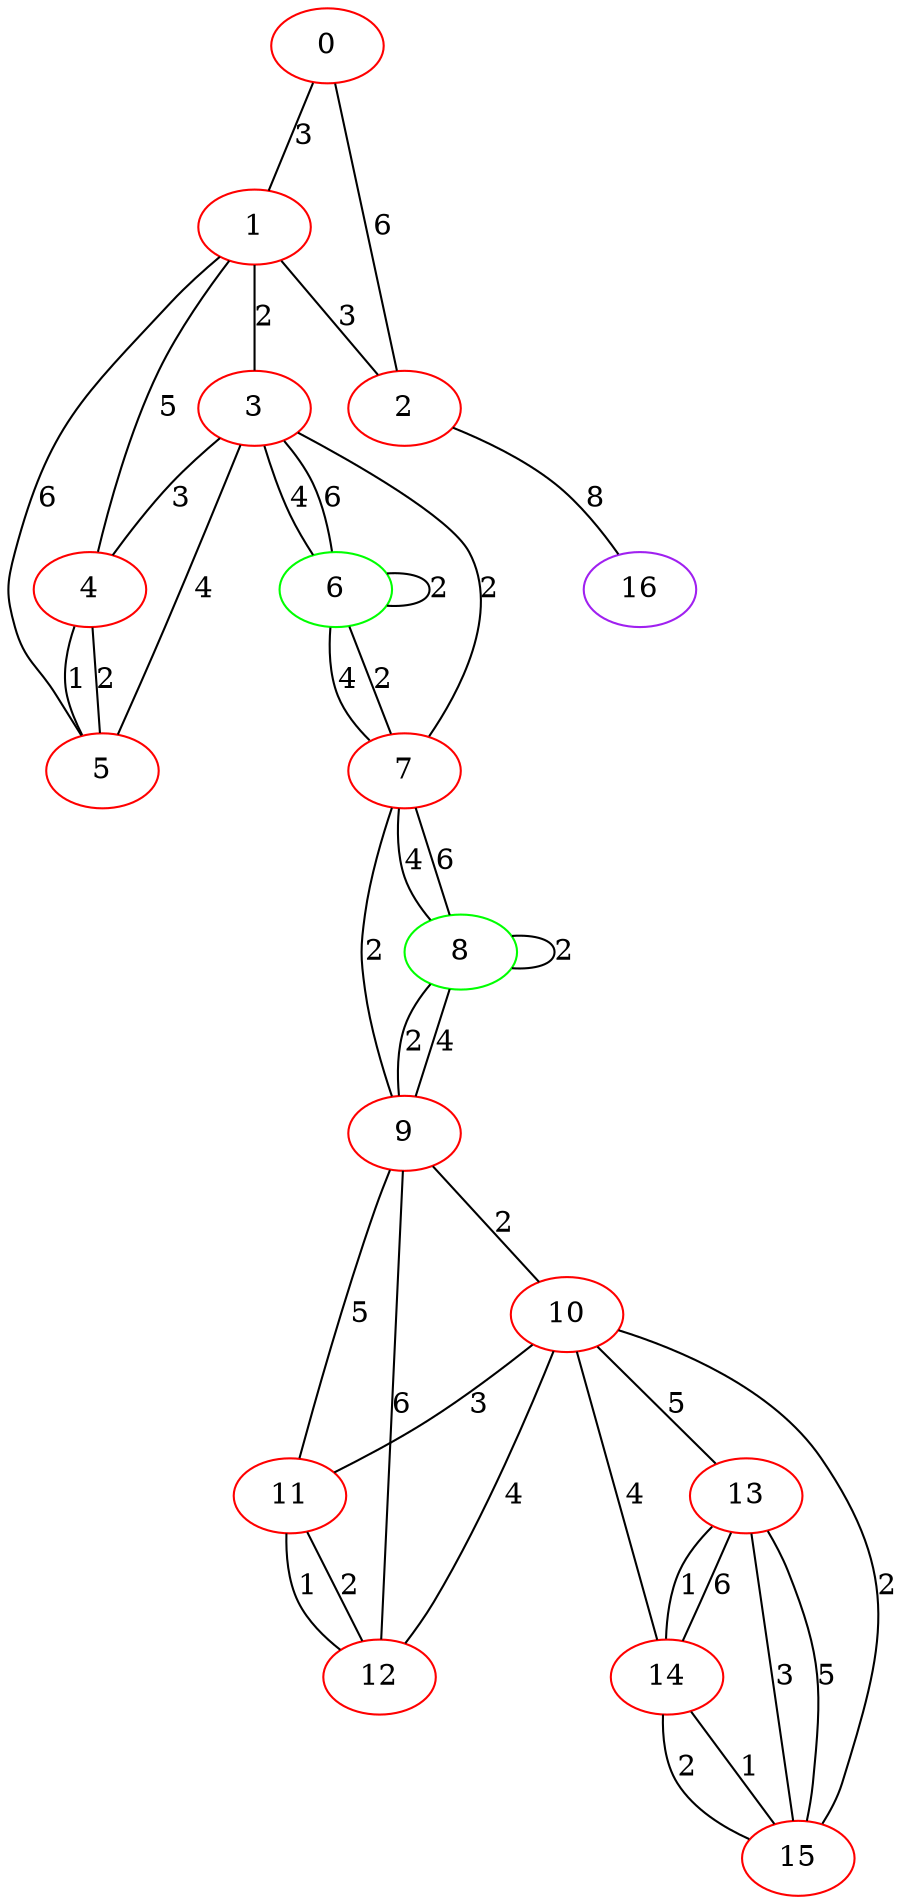 graph "" {
0 [color=red, weight=1];
1 [color=red, weight=1];
2 [color=red, weight=1];
3 [color=red, weight=1];
4 [color=red, weight=1];
5 [color=red, weight=1];
6 [color=green, weight=2];
7 [color=red, weight=1];
8 [color=green, weight=2];
9 [color=red, weight=1];
10 [color=red, weight=1];
11 [color=red, weight=1];
12 [color=red, weight=1];
13 [color=red, weight=1];
14 [color=red, weight=1];
15 [color=red, weight=1];
16 [color=purple, weight=4];
0 -- 1  [key=0, label=3];
0 -- 2  [key=0, label=6];
1 -- 2  [key=0, label=3];
1 -- 3  [key=0, label=2];
1 -- 4  [key=0, label=5];
1 -- 5  [key=0, label=6];
2 -- 16  [key=0, label=8];
3 -- 4  [key=0, label=3];
3 -- 5  [key=0, label=4];
3 -- 6  [key=0, label=6];
3 -- 6  [key=1, label=4];
3 -- 7  [key=0, label=2];
4 -- 5  [key=0, label=2];
4 -- 5  [key=1, label=1];
6 -- 6  [key=0, label=2];
6 -- 7  [key=0, label=4];
6 -- 7  [key=1, label=2];
7 -- 8  [key=0, label=6];
7 -- 8  [key=1, label=4];
7 -- 9  [key=0, label=2];
8 -- 8  [key=0, label=2];
8 -- 9  [key=0, label=4];
8 -- 9  [key=1, label=2];
9 -- 10  [key=0, label=2];
9 -- 11  [key=0, label=5];
9 -- 12  [key=0, label=6];
10 -- 11  [key=0, label=3];
10 -- 12  [key=0, label=4];
10 -- 13  [key=0, label=5];
10 -- 14  [key=0, label=4];
10 -- 15  [key=0, label=2];
11 -- 12  [key=0, label=2];
11 -- 12  [key=1, label=1];
13 -- 14  [key=0, label=1];
13 -- 14  [key=1, label=6];
13 -- 15  [key=0, label=3];
13 -- 15  [key=1, label=5];
14 -- 15  [key=0, label=2];
14 -- 15  [key=1, label=1];
}
